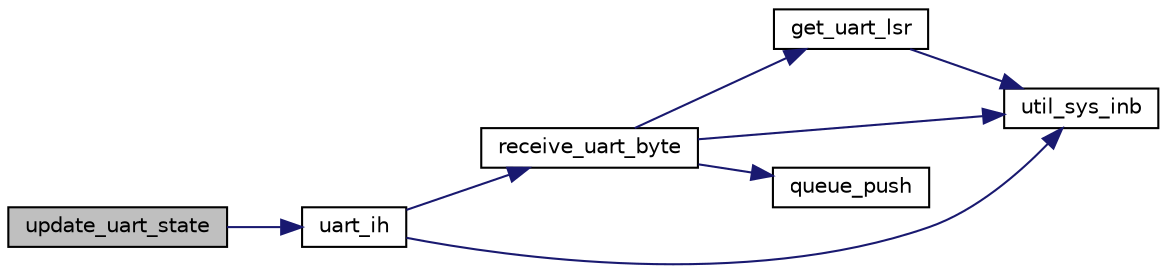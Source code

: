 digraph "update_uart_state"
{
 // LATEX_PDF_SIZE
  edge [fontname="Helvetica",fontsize="10",labelfontname="Helvetica",labelfontsize="10"];
  node [fontname="Helvetica",fontsize="10",shape=record];
  rankdir="LR";
  Node1 [label="update_uart_state",height=0.2,width=0.4,color="black", fillcolor="grey75", style="filled", fontcolor="black",tooltip="Updates the uart state."];
  Node1 -> Node2 [color="midnightblue",fontsize="10",style="solid"];
  Node2 [label="uart_ih",height=0.2,width=0.4,color="black", fillcolor="white", style="filled",URL="$ser__port_8c.html#a67d2da4dd20c731989c130bbe2cd4c85",tooltip="UART interrupt handler."];
  Node2 -> Node3 [color="midnightblue",fontsize="10",style="solid"];
  Node3 [label="receive_uart_byte",height=0.2,width=0.4,color="black", fillcolor="white", style="filled",URL="$ser__port_8c.html#ab1e08af3eee322cfff420f9cabc15b82",tooltip="Receives a byte from UART."];
  Node3 -> Node4 [color="midnightblue",fontsize="10",style="solid"];
  Node4 [label="get_uart_lsr",height=0.2,width=0.4,color="black", fillcolor="white", style="filled",URL="$ser__port_8c.html#a0894779789486489e6af7f5780af9f56",tooltip="Retrieves the value of the LSR (Line Status Register) of the UART."];
  Node4 -> Node5 [color="midnightblue",fontsize="10",style="solid"];
  Node5 [label="util_sys_inb",height=0.2,width=0.4,color="black", fillcolor="white", style="filled",URL="$utils_8c.html#a79a031a8611f5b2d6afa4158e92b0fb4",tooltip="Reads a byte from the specified port."];
  Node3 -> Node6 [color="midnightblue",fontsize="10",style="solid"];
  Node6 [label="queue_push",height=0.2,width=0.4,color="black", fillcolor="white", style="filled",URL="$queue_8c.html#a23b231a08984555379fb52f40c4a5e78",tooltip="Push data into the queue."];
  Node3 -> Node5 [color="midnightblue",fontsize="10",style="solid"];
  Node2 -> Node5 [color="midnightblue",fontsize="10",style="solid"];
}
